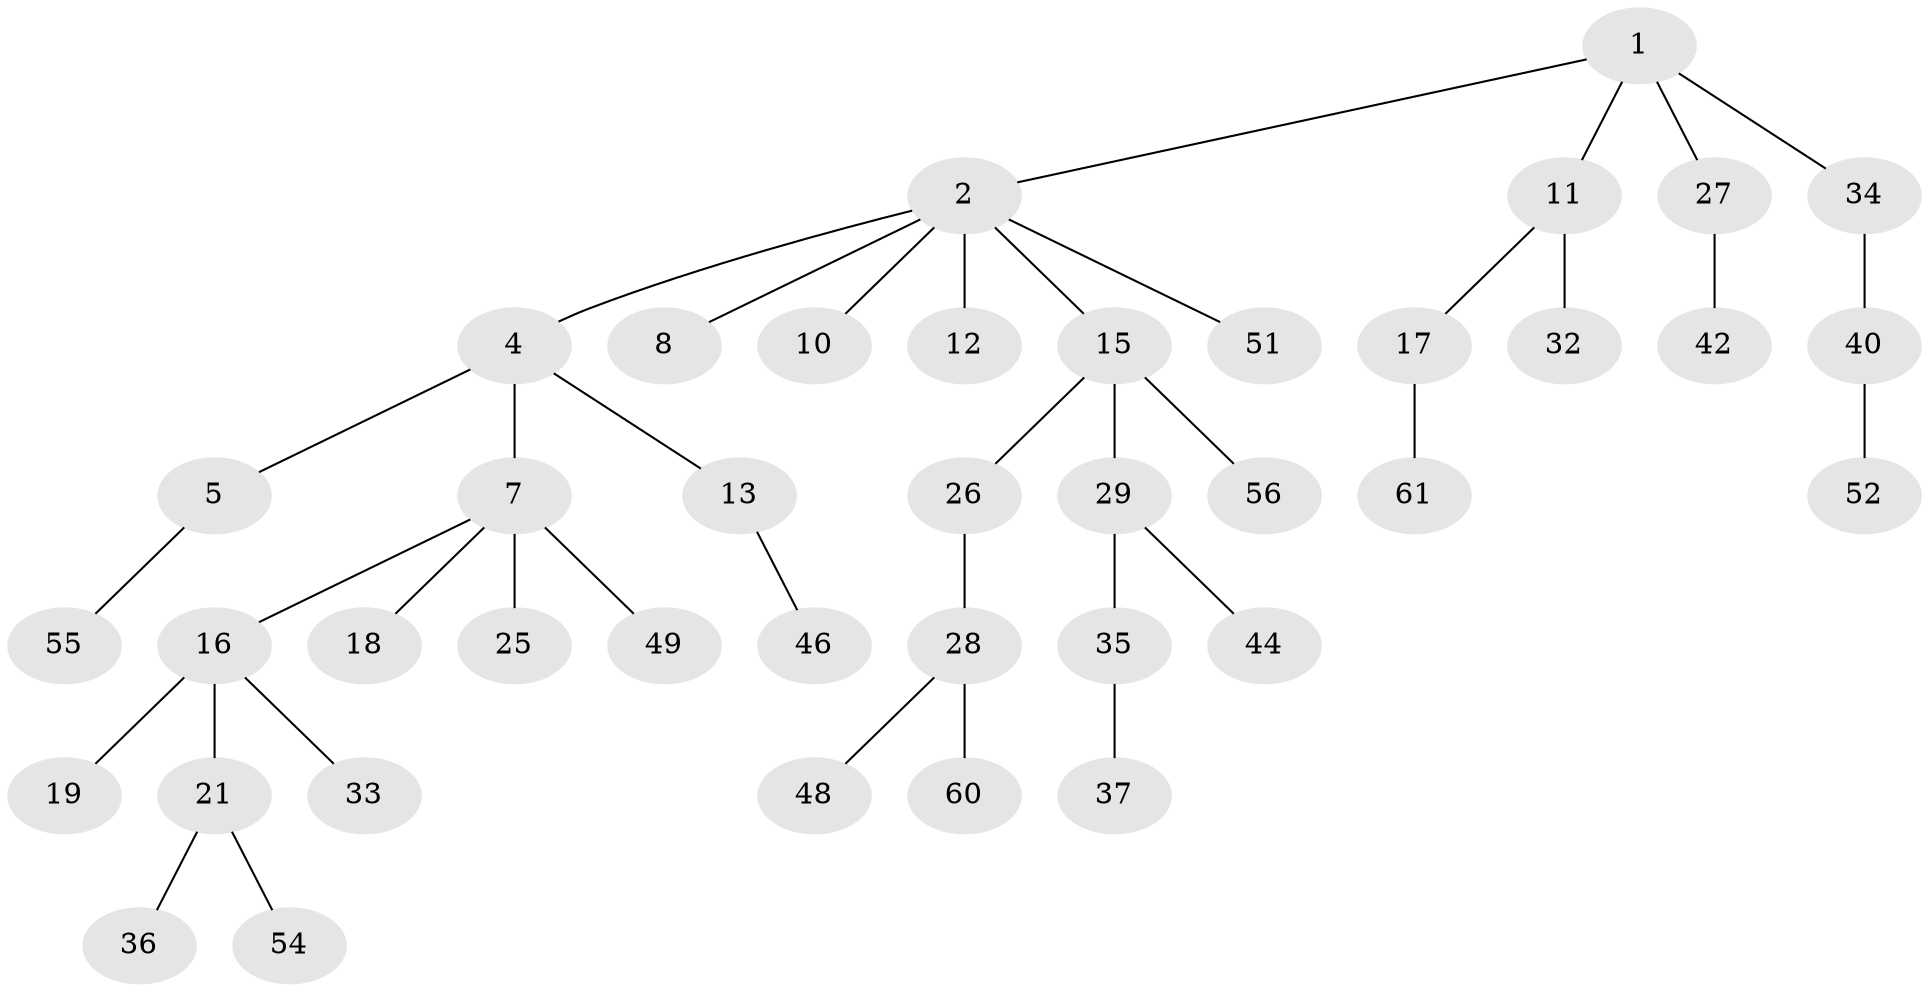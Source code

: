 // original degree distribution, {3: 0.20967741935483872, 4: 0.03225806451612903, 5: 0.06451612903225806, 1: 0.5, 2: 0.1935483870967742}
// Generated by graph-tools (version 1.1) at 2025/42/03/06/25 10:42:04]
// undirected, 40 vertices, 39 edges
graph export_dot {
graph [start="1"]
  node [color=gray90,style=filled];
  1 [super="+9"];
  2 [super="+3"];
  4 [super="+6"];
  5 [super="+24"];
  7 [super="+14"];
  8 [super="+41"];
  10 [super="+47"];
  11 [super="+20"];
  12 [super="+43"];
  13 [super="+30"];
  15 [super="+22"];
  16 [super="+57"];
  17 [super="+23"];
  18;
  19;
  21 [super="+31"];
  25;
  26 [super="+38"];
  27 [super="+45"];
  28 [super="+39"];
  29 [super="+53"];
  32 [super="+58"];
  33;
  34;
  35 [super="+62"];
  36;
  37 [super="+59"];
  40 [super="+50"];
  42;
  44;
  46;
  48;
  49;
  51;
  52;
  54;
  55;
  56;
  60;
  61;
  1 -- 2;
  1 -- 34;
  1 -- 11;
  1 -- 27;
  2 -- 4;
  2 -- 8;
  2 -- 51;
  2 -- 10;
  2 -- 12;
  2 -- 15;
  4 -- 5;
  4 -- 7;
  4 -- 13;
  5 -- 55;
  7 -- 16;
  7 -- 49;
  7 -- 18;
  7 -- 25;
  11 -- 17;
  11 -- 32;
  13 -- 46;
  15 -- 29;
  15 -- 56;
  15 -- 26;
  16 -- 19;
  16 -- 21;
  16 -- 33;
  17 -- 61;
  21 -- 36;
  21 -- 54;
  26 -- 28;
  27 -- 42;
  28 -- 60;
  28 -- 48;
  29 -- 35;
  29 -- 44;
  34 -- 40;
  35 -- 37;
  40 -- 52;
}
